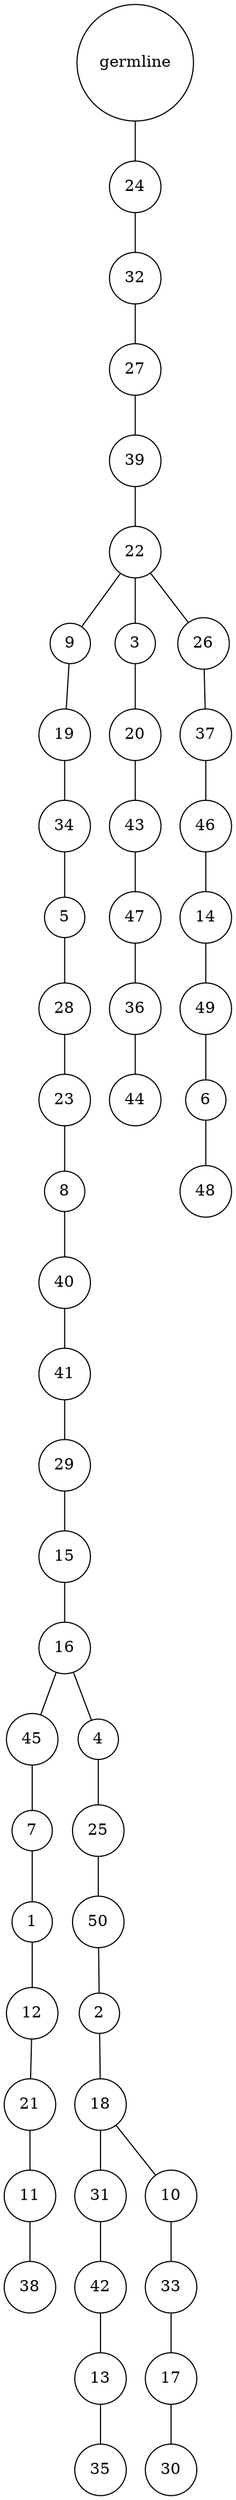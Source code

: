 graph {
	rankdir=UD;
	splines=line;
	node [shape=circle]
	"0x7f8c02eb8c40" [label="germline"];
	"0x7f8c02eb8c70" [label="24"];
	"0x7f8c02eb8c40" -- "0x7f8c02eb8c70" ;
	"0x7f8c02eb8ca0" [label="32"];
	"0x7f8c02eb8c70" -- "0x7f8c02eb8ca0" ;
	"0x7f8c02eb8cd0" [label="27"];
	"0x7f8c02eb8ca0" -- "0x7f8c02eb8cd0" ;
	"0x7f8c02eb8d00" [label="39"];
	"0x7f8c02eb8cd0" -- "0x7f8c02eb8d00" ;
	"0x7f8c02eb8d30" [label="22"];
	"0x7f8c02eb8d00" -- "0x7f8c02eb8d30" ;
	"0x7f8c02eb8d60" [label="9"];
	"0x7f8c02eb8d30" -- "0x7f8c02eb8d60" ;
	"0x7f8c02eb8d90" [label="19"];
	"0x7f8c02eb8d60" -- "0x7f8c02eb8d90" ;
	"0x7f8c02eb8dc0" [label="34"];
	"0x7f8c02eb8d90" -- "0x7f8c02eb8dc0" ;
	"0x7f8c02eb8df0" [label="5"];
	"0x7f8c02eb8dc0" -- "0x7f8c02eb8df0" ;
	"0x7f8c02eb8e20" [label="28"];
	"0x7f8c02eb8df0" -- "0x7f8c02eb8e20" ;
	"0x7f8c02eb8e50" [label="23"];
	"0x7f8c02eb8e20" -- "0x7f8c02eb8e50" ;
	"0x7f8c02eb8e80" [label="8"];
	"0x7f8c02eb8e50" -- "0x7f8c02eb8e80" ;
	"0x7f8c02eb8eb0" [label="40"];
	"0x7f8c02eb8e80" -- "0x7f8c02eb8eb0" ;
	"0x7f8c02eb8ee0" [label="41"];
	"0x7f8c02eb8eb0" -- "0x7f8c02eb8ee0" ;
	"0x7f8c02eb8f10" [label="29"];
	"0x7f8c02eb8ee0" -- "0x7f8c02eb8f10" ;
	"0x7f8c02eb8f40" [label="15"];
	"0x7f8c02eb8f10" -- "0x7f8c02eb8f40" ;
	"0x7f8c02eb8f70" [label="16"];
	"0x7f8c02eb8f40" -- "0x7f8c02eb8f70" ;
	"0x7f8c02eb8fa0" [label="45"];
	"0x7f8c02eb8f70" -- "0x7f8c02eb8fa0" ;
	"0x7f8c02eb8fd0" [label="7"];
	"0x7f8c02eb8fa0" -- "0x7f8c02eb8fd0" ;
	"0x7f8c02e49040" [label="1"];
	"0x7f8c02eb8fd0" -- "0x7f8c02e49040" ;
	"0x7f8c02e49070" [label="12"];
	"0x7f8c02e49040" -- "0x7f8c02e49070" ;
	"0x7f8c02e490a0" [label="21"];
	"0x7f8c02e49070" -- "0x7f8c02e490a0" ;
	"0x7f8c02e490d0" [label="11"];
	"0x7f8c02e490a0" -- "0x7f8c02e490d0" ;
	"0x7f8c02e49100" [label="38"];
	"0x7f8c02e490d0" -- "0x7f8c02e49100" ;
	"0x7f8c02e49130" [label="4"];
	"0x7f8c02eb8f70" -- "0x7f8c02e49130" ;
	"0x7f8c02e49160" [label="25"];
	"0x7f8c02e49130" -- "0x7f8c02e49160" ;
	"0x7f8c02e49190" [label="50"];
	"0x7f8c02e49160" -- "0x7f8c02e49190" ;
	"0x7f8c02e491c0" [label="2"];
	"0x7f8c02e49190" -- "0x7f8c02e491c0" ;
	"0x7f8c02e491f0" [label="18"];
	"0x7f8c02e491c0" -- "0x7f8c02e491f0" ;
	"0x7f8c02e49220" [label="31"];
	"0x7f8c02e491f0" -- "0x7f8c02e49220" ;
	"0x7f8c02e49250" [label="42"];
	"0x7f8c02e49220" -- "0x7f8c02e49250" ;
	"0x7f8c02e49280" [label="13"];
	"0x7f8c02e49250" -- "0x7f8c02e49280" ;
	"0x7f8c02e492b0" [label="35"];
	"0x7f8c02e49280" -- "0x7f8c02e492b0" ;
	"0x7f8c02e492e0" [label="10"];
	"0x7f8c02e491f0" -- "0x7f8c02e492e0" ;
	"0x7f8c02e49310" [label="33"];
	"0x7f8c02e492e0" -- "0x7f8c02e49310" ;
	"0x7f8c02e49340" [label="17"];
	"0x7f8c02e49310" -- "0x7f8c02e49340" ;
	"0x7f8c02e49370" [label="30"];
	"0x7f8c02e49340" -- "0x7f8c02e49370" ;
	"0x7f8c02e493a0" [label="3"];
	"0x7f8c02eb8d30" -- "0x7f8c02e493a0" ;
	"0x7f8c02e493d0" [label="20"];
	"0x7f8c02e493a0" -- "0x7f8c02e493d0" ;
	"0x7f8c02e49400" [label="43"];
	"0x7f8c02e493d0" -- "0x7f8c02e49400" ;
	"0x7f8c02e49430" [label="47"];
	"0x7f8c02e49400" -- "0x7f8c02e49430" ;
	"0x7f8c02e49460" [label="36"];
	"0x7f8c02e49430" -- "0x7f8c02e49460" ;
	"0x7f8c02e49490" [label="44"];
	"0x7f8c02e49460" -- "0x7f8c02e49490" ;
	"0x7f8c02e494c0" [label="26"];
	"0x7f8c02eb8d30" -- "0x7f8c02e494c0" ;
	"0x7f8c02e494f0" [label="37"];
	"0x7f8c02e494c0" -- "0x7f8c02e494f0" ;
	"0x7f8c02e49520" [label="46"];
	"0x7f8c02e494f0" -- "0x7f8c02e49520" ;
	"0x7f8c02e49550" [label="14"];
	"0x7f8c02e49520" -- "0x7f8c02e49550" ;
	"0x7f8c02e49580" [label="49"];
	"0x7f8c02e49550" -- "0x7f8c02e49580" ;
	"0x7f8c02e495b0" [label="6"];
	"0x7f8c02e49580" -- "0x7f8c02e495b0" ;
	"0x7f8c02e495e0" [label="48"];
	"0x7f8c02e495b0" -- "0x7f8c02e495e0" ;
}
